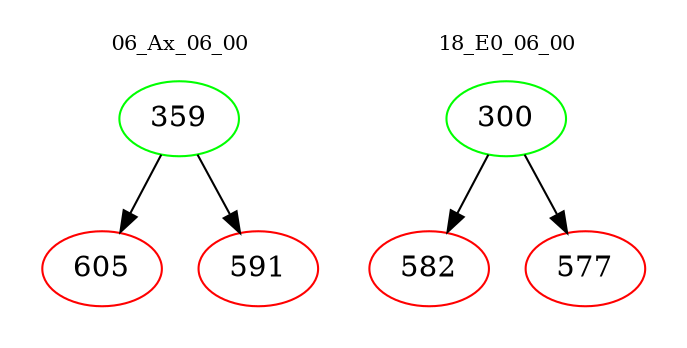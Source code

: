 digraph{
subgraph cluster_0 {
color = white
label = "06_Ax_06_00";
fontsize=10;
T0_359 [label="359", color="green"]
T0_359 -> T0_605 [color="black"]
T0_605 [label="605", color="red"]
T0_359 -> T0_591 [color="black"]
T0_591 [label="591", color="red"]
}
subgraph cluster_1 {
color = white
label = "18_E0_06_00";
fontsize=10;
T1_300 [label="300", color="green"]
T1_300 -> T1_582 [color="black"]
T1_582 [label="582", color="red"]
T1_300 -> T1_577 [color="black"]
T1_577 [label="577", color="red"]
}
}
